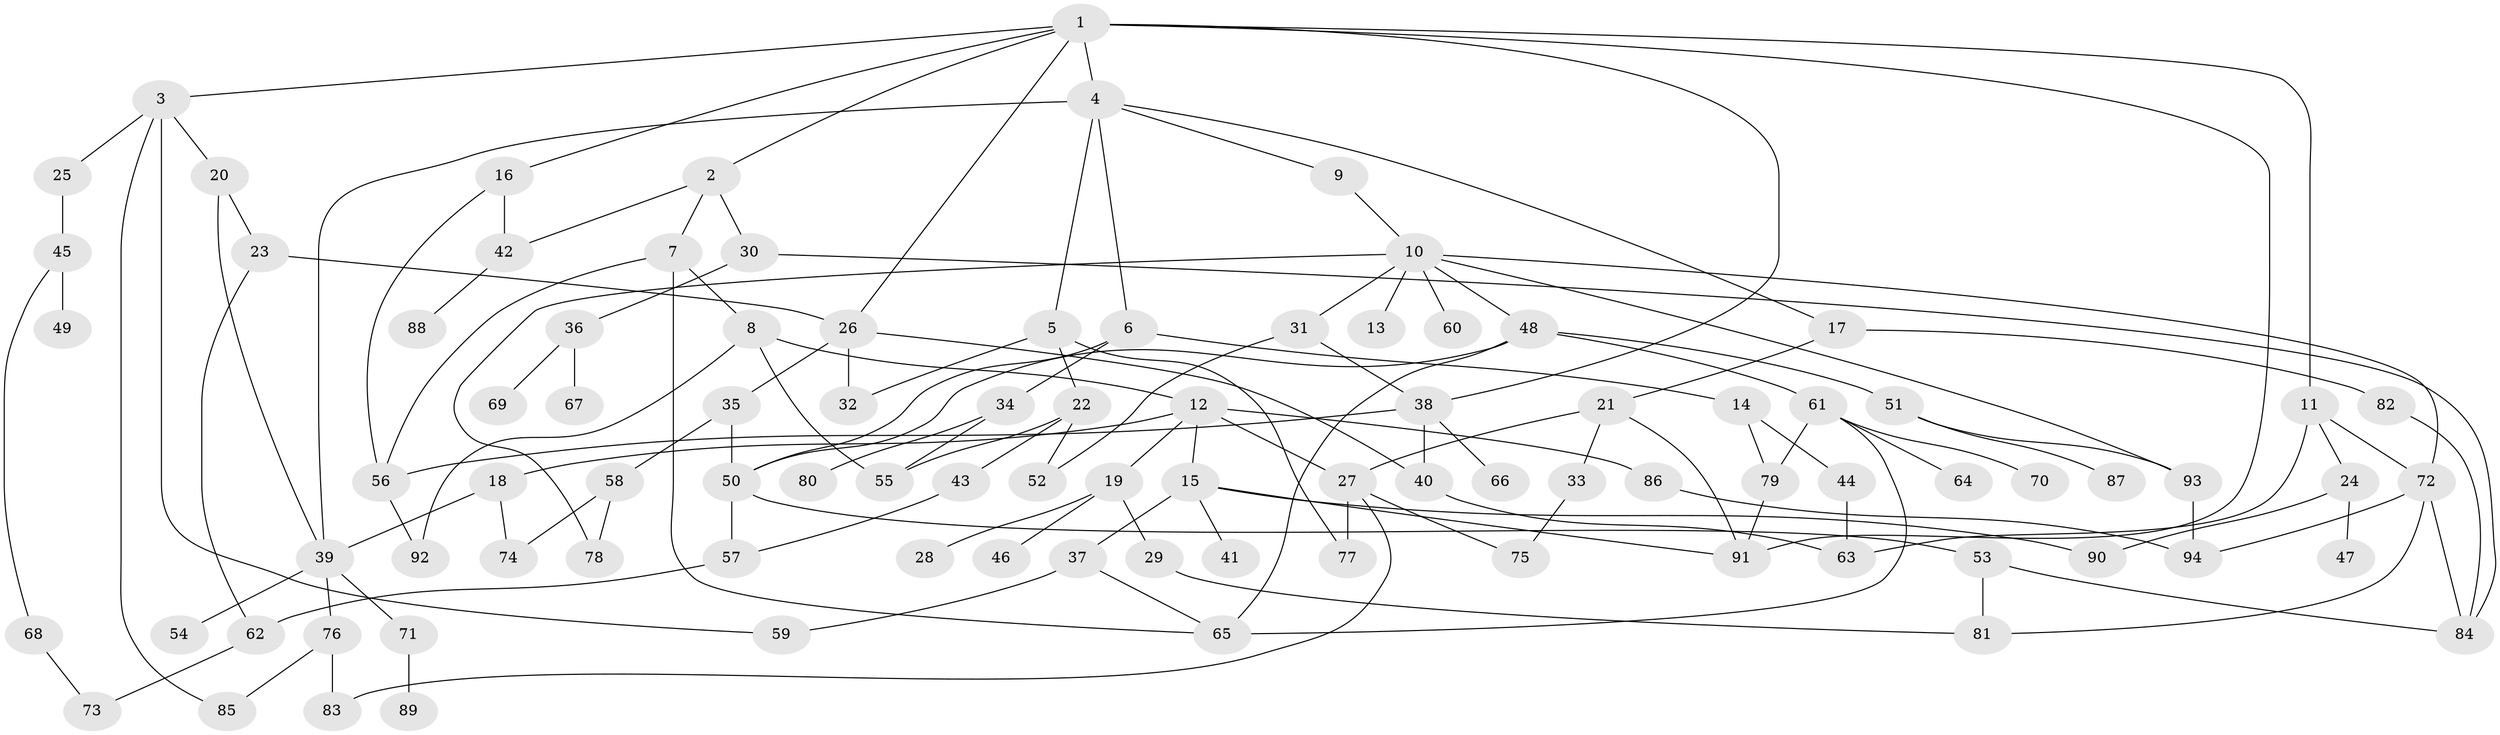 // coarse degree distribution, {10: 0.016666666666666666, 6: 0.08333333333333333, 5: 0.11666666666666667, 8: 0.016666666666666666, 2: 0.16666666666666666, 7: 0.016666666666666666, 4: 0.15, 9: 0.016666666666666666, 3: 0.2, 1: 0.21666666666666667}
// Generated by graph-tools (version 1.1) at 2025/51/02/27/25 19:51:39]
// undirected, 94 vertices, 138 edges
graph export_dot {
graph [start="1"]
  node [color=gray90,style=filled];
  1;
  2;
  3;
  4;
  5;
  6;
  7;
  8;
  9;
  10;
  11;
  12;
  13;
  14;
  15;
  16;
  17;
  18;
  19;
  20;
  21;
  22;
  23;
  24;
  25;
  26;
  27;
  28;
  29;
  30;
  31;
  32;
  33;
  34;
  35;
  36;
  37;
  38;
  39;
  40;
  41;
  42;
  43;
  44;
  45;
  46;
  47;
  48;
  49;
  50;
  51;
  52;
  53;
  54;
  55;
  56;
  57;
  58;
  59;
  60;
  61;
  62;
  63;
  64;
  65;
  66;
  67;
  68;
  69;
  70;
  71;
  72;
  73;
  74;
  75;
  76;
  77;
  78;
  79;
  80;
  81;
  82;
  83;
  84;
  85;
  86;
  87;
  88;
  89;
  90;
  91;
  92;
  93;
  94;
  1 -- 2;
  1 -- 3;
  1 -- 4;
  1 -- 11;
  1 -- 16;
  1 -- 26;
  1 -- 91;
  1 -- 38;
  2 -- 7;
  2 -- 30;
  2 -- 42;
  3 -- 20;
  3 -- 25;
  3 -- 85;
  3 -- 59;
  4 -- 5;
  4 -- 6;
  4 -- 9;
  4 -- 17;
  4 -- 39;
  5 -- 22;
  5 -- 32;
  5 -- 77;
  6 -- 14;
  6 -- 34;
  6 -- 50;
  7 -- 8;
  7 -- 65;
  7 -- 56;
  8 -- 12;
  8 -- 55;
  8 -- 92;
  9 -- 10;
  10 -- 13;
  10 -- 31;
  10 -- 48;
  10 -- 60;
  10 -- 78;
  10 -- 93;
  10 -- 72;
  11 -- 24;
  11 -- 63;
  11 -- 72;
  12 -- 15;
  12 -- 18;
  12 -- 19;
  12 -- 86;
  12 -- 27;
  14 -- 44;
  14 -- 79;
  15 -- 37;
  15 -- 41;
  15 -- 90;
  15 -- 91;
  16 -- 42;
  16 -- 56;
  17 -- 21;
  17 -- 82;
  18 -- 74;
  18 -- 39;
  19 -- 28;
  19 -- 29;
  19 -- 46;
  20 -- 23;
  20 -- 39;
  21 -- 27;
  21 -- 33;
  21 -- 91;
  22 -- 43;
  22 -- 52;
  22 -- 55;
  23 -- 26;
  23 -- 62;
  24 -- 47;
  24 -- 90;
  25 -- 45;
  26 -- 35;
  26 -- 40;
  26 -- 32;
  27 -- 75;
  27 -- 77;
  27 -- 83;
  29 -- 81;
  30 -- 36;
  30 -- 84;
  31 -- 38;
  31 -- 52;
  33 -- 75;
  34 -- 80;
  34 -- 55;
  35 -- 50;
  35 -- 58;
  36 -- 67;
  36 -- 69;
  37 -- 59;
  37 -- 65;
  38 -- 66;
  38 -- 40;
  38 -- 56;
  39 -- 54;
  39 -- 71;
  39 -- 76;
  40 -- 63;
  42 -- 88;
  43 -- 57;
  44 -- 63;
  45 -- 49;
  45 -- 68;
  48 -- 51;
  48 -- 61;
  48 -- 50;
  48 -- 65;
  50 -- 53;
  50 -- 57;
  51 -- 87;
  51 -- 93;
  53 -- 81;
  53 -- 84;
  56 -- 92;
  57 -- 62;
  58 -- 74;
  58 -- 78;
  61 -- 64;
  61 -- 70;
  61 -- 79;
  61 -- 65;
  62 -- 73;
  68 -- 73;
  71 -- 89;
  72 -- 81;
  72 -- 94;
  72 -- 84;
  76 -- 83;
  76 -- 85;
  79 -- 91;
  82 -- 84;
  86 -- 94;
  93 -- 94;
}
